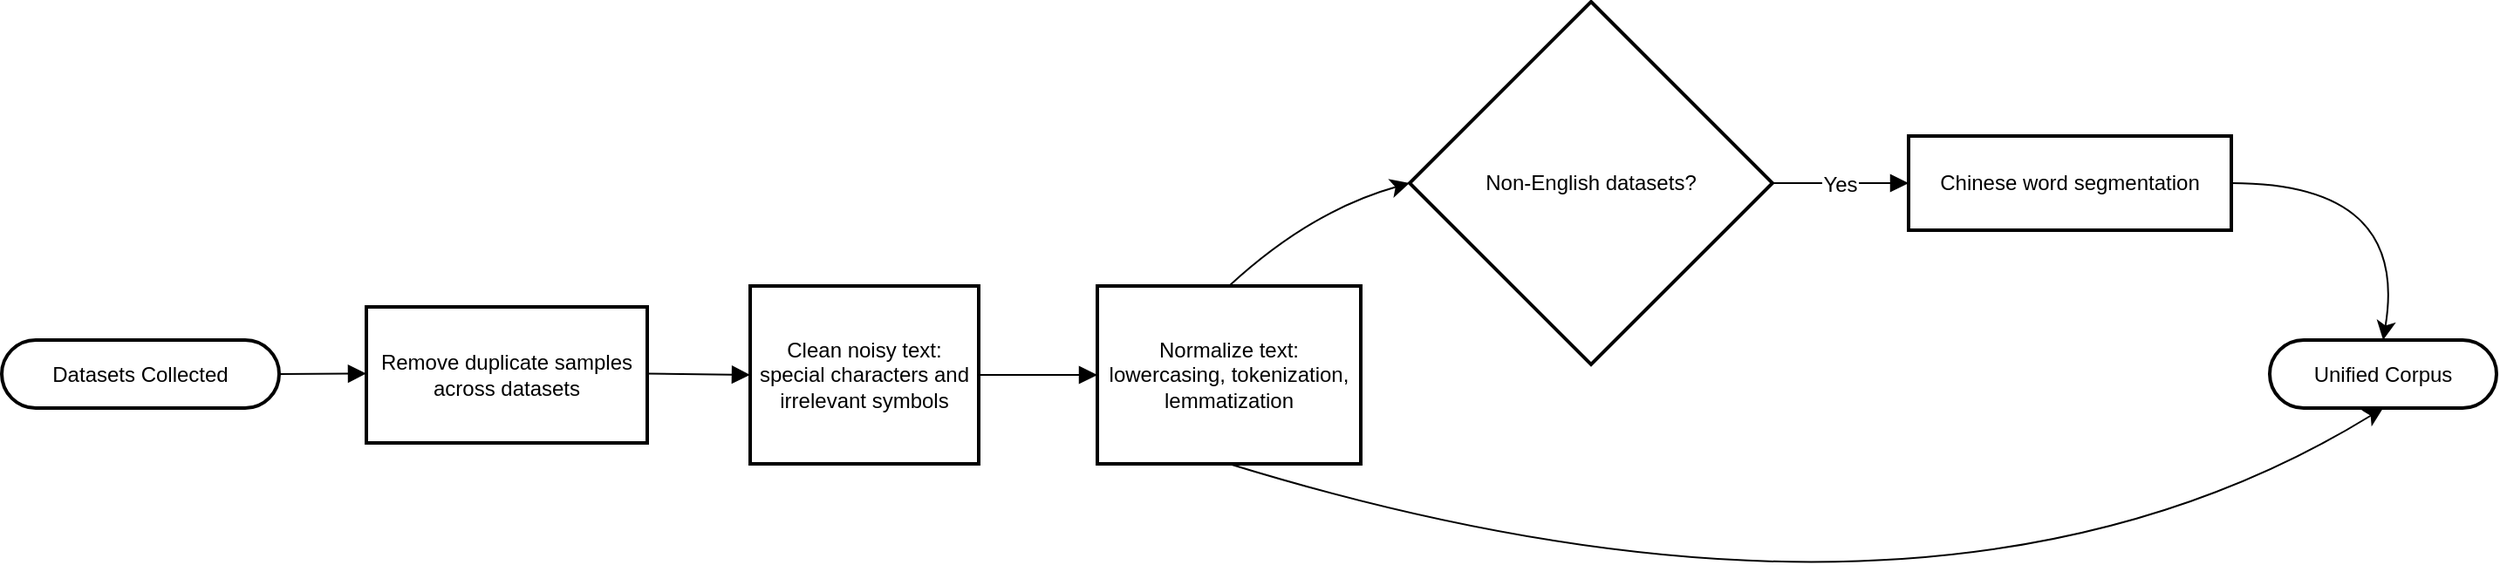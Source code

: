 <mxfile version="28.1.2">
  <diagram name="第 1 页" id="AUZ4n1ju3eSVBkEIeH4q">
    <mxGraphModel dx="2025" dy="2166" grid="1" gridSize="10" guides="1" tooltips="1" connect="1" arrows="1" fold="1" page="1" pageScale="1" pageWidth="827" pageHeight="1169" math="0" shadow="0">
      <root>
        <mxCell id="0" />
        <mxCell id="1" parent="0" />
        <mxCell id="wGFTbbwS4qEEZFpaKwaN-1" value="Datasets Collected" style="rounded=1;whiteSpace=wrap;arcSize=50;strokeWidth=2;" vertex="1" parent="1">
          <mxGeometry x="20" y="174" width="159" height="39" as="geometry" />
        </mxCell>
        <mxCell id="wGFTbbwS4qEEZFpaKwaN-2" value="Remove duplicate samples across datasets" style="whiteSpace=wrap;strokeWidth=2;" vertex="1" parent="1">
          <mxGeometry x="229" y="155" width="161" height="78" as="geometry" />
        </mxCell>
        <mxCell id="wGFTbbwS4qEEZFpaKwaN-3" value="Clean noisy text: special characters and irrelevant symbols" style="whiteSpace=wrap;strokeWidth=2;" vertex="1" parent="1">
          <mxGeometry x="449" y="143" width="131" height="102" as="geometry" />
        </mxCell>
        <mxCell id="wGFTbbwS4qEEZFpaKwaN-15" style="edgeStyle=none;curved=1;rounded=0;orthogonalLoop=1;jettySize=auto;html=1;exitX=0.5;exitY=0;exitDx=0;exitDy=0;entryX=0;entryY=0.5;entryDx=0;entryDy=0;fontSize=12;startSize=8;endSize=8;" edge="1" parent="1" source="wGFTbbwS4qEEZFpaKwaN-4" target="wGFTbbwS4qEEZFpaKwaN-5">
          <mxGeometry relative="1" as="geometry">
            <Array as="points">
              <mxPoint x="770" y="100" />
            </Array>
          </mxGeometry>
        </mxCell>
        <mxCell id="wGFTbbwS4qEEZFpaKwaN-17" style="edgeStyle=none;curved=1;rounded=0;orthogonalLoop=1;jettySize=auto;html=1;exitX=0.5;exitY=1;exitDx=0;exitDy=0;entryX=0.5;entryY=1;entryDx=0;entryDy=0;fontSize=12;startSize=8;endSize=8;" edge="1" parent="1" source="wGFTbbwS4qEEZFpaKwaN-4" target="wGFTbbwS4qEEZFpaKwaN-7">
          <mxGeometry relative="1" as="geometry">
            <Array as="points">
              <mxPoint x="1130" y="370" />
            </Array>
          </mxGeometry>
        </mxCell>
        <mxCell id="wGFTbbwS4qEEZFpaKwaN-4" value="Normalize text: lowercasing, tokenization, lemmatization" style="whiteSpace=wrap;strokeWidth=2;" vertex="1" parent="1">
          <mxGeometry x="648" y="143" width="151" height="102" as="geometry" />
        </mxCell>
        <mxCell id="wGFTbbwS4qEEZFpaKwaN-5" value="Non-English datasets?" style="rhombus;strokeWidth=2;whiteSpace=wrap;" vertex="1" parent="1">
          <mxGeometry x="827" y="-20" width="208" height="208" as="geometry" />
        </mxCell>
        <mxCell id="wGFTbbwS4qEEZFpaKwaN-16" style="edgeStyle=none;curved=1;rounded=0;orthogonalLoop=1;jettySize=auto;html=1;exitX=1;exitY=0.5;exitDx=0;exitDy=0;entryX=0.5;entryY=0;entryDx=0;entryDy=0;fontSize=12;startSize=8;endSize=8;" edge="1" parent="1" source="wGFTbbwS4qEEZFpaKwaN-6" target="wGFTbbwS4qEEZFpaKwaN-7">
          <mxGeometry relative="1" as="geometry">
            <Array as="points">
              <mxPoint x="1400" y="84" />
            </Array>
          </mxGeometry>
        </mxCell>
        <mxCell id="wGFTbbwS4qEEZFpaKwaN-6" value="Chinese word segmentation" style="whiteSpace=wrap;strokeWidth=2;" vertex="1" parent="1">
          <mxGeometry x="1113" y="57" width="185" height="54" as="geometry" />
        </mxCell>
        <mxCell id="wGFTbbwS4qEEZFpaKwaN-7" value="Unified Corpus" style="rounded=1;whiteSpace=wrap;arcSize=50;strokeWidth=2;" vertex="1" parent="1">
          <mxGeometry x="1320" y="174" width="130" height="39" as="geometry" />
        </mxCell>
        <mxCell id="wGFTbbwS4qEEZFpaKwaN-8" value="" style="curved=1;startArrow=none;endArrow=block;exitX=1;exitY=0.5;entryX=0;entryY=0.49;rounded=0;fontSize=12;startSize=8;endSize=8;" edge="1" parent="1" source="wGFTbbwS4qEEZFpaKwaN-1" target="wGFTbbwS4qEEZFpaKwaN-2">
          <mxGeometry relative="1" as="geometry">
            <Array as="points" />
          </mxGeometry>
        </mxCell>
        <mxCell id="wGFTbbwS4qEEZFpaKwaN-9" value="" style="curved=1;startArrow=none;endArrow=block;exitX=1;exitY=0.49;entryX=0;entryY=0.5;rounded=0;fontSize=12;startSize=8;endSize=8;" edge="1" parent="1" source="wGFTbbwS4qEEZFpaKwaN-2" target="wGFTbbwS4qEEZFpaKwaN-3">
          <mxGeometry relative="1" as="geometry">
            <Array as="points" />
          </mxGeometry>
        </mxCell>
        <mxCell id="wGFTbbwS4qEEZFpaKwaN-10" value="" style="curved=1;startArrow=none;endArrow=block;exitX=1;exitY=0.5;entryX=0;entryY=0.5;rounded=0;fontSize=12;startSize=8;endSize=8;" edge="1" parent="1" source="wGFTbbwS4qEEZFpaKwaN-3" target="wGFTbbwS4qEEZFpaKwaN-4">
          <mxGeometry relative="1" as="geometry">
            <Array as="points" />
          </mxGeometry>
        </mxCell>
        <mxCell id="wGFTbbwS4qEEZFpaKwaN-12" value="Yes" style="curved=1;startArrow=none;endArrow=block;exitX=1;exitY=0.5;entryX=0;entryY=0.5;rounded=0;fontSize=12;startSize=8;endSize=8;" edge="1" parent="1" source="wGFTbbwS4qEEZFpaKwaN-5" target="wGFTbbwS4qEEZFpaKwaN-6">
          <mxGeometry relative="1" as="geometry">
            <Array as="points" />
          </mxGeometry>
        </mxCell>
      </root>
    </mxGraphModel>
  </diagram>
</mxfile>
